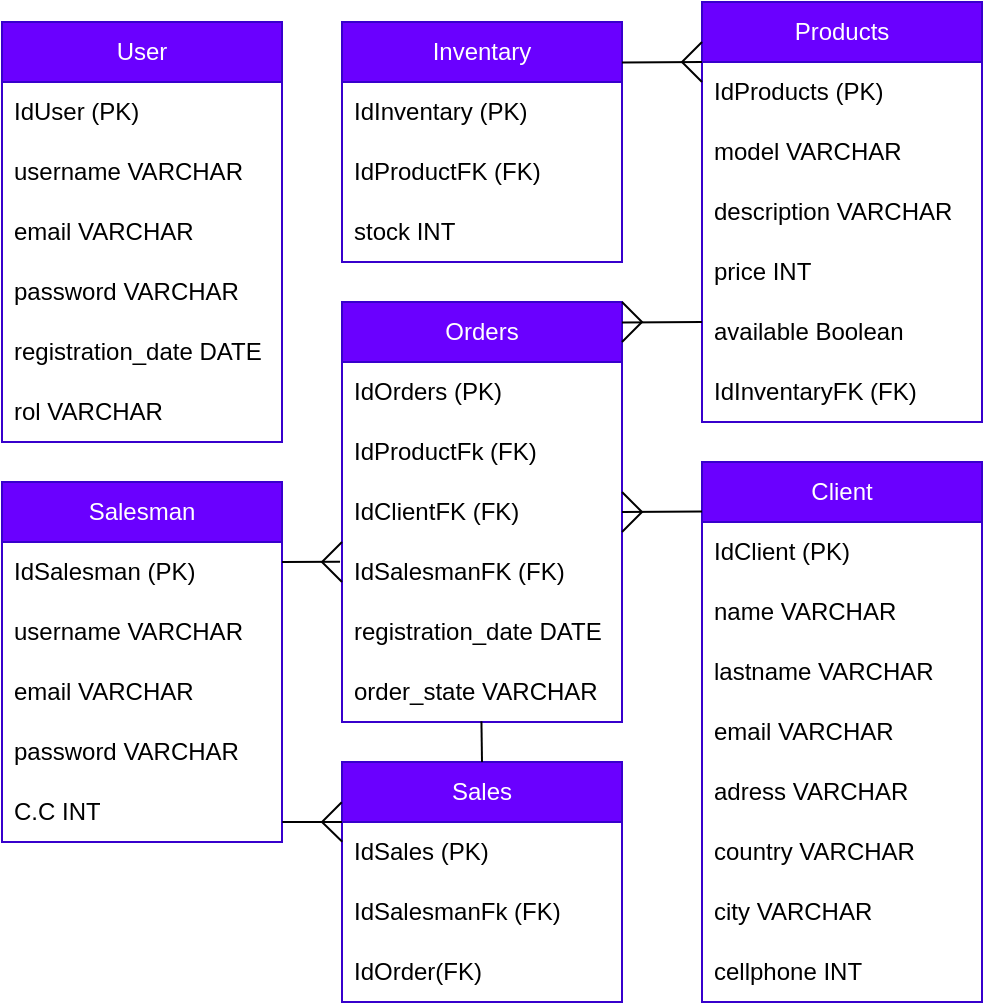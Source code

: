 <mxfile version="22.1.0" type="device">
  <diagram name="Page-1" id="mtxG1MMbezWTQSCf7ekx">
    <mxGraphModel dx="760" dy="500" grid="1" gridSize="10" guides="1" tooltips="1" connect="1" arrows="1" fold="1" page="1" pageScale="1" pageWidth="850" pageHeight="1100" math="0" shadow="0">
      <root>
        <mxCell id="0" />
        <mxCell id="1" parent="0" />
        <mxCell id="X2_RmJCHr09sVdHURLQ_-10" value="Sales" style="swimlane;fontStyle=0;childLayout=stackLayout;horizontal=1;startSize=30;horizontalStack=0;resizeParent=1;resizeParentMax=0;resizeLast=0;collapsible=1;marginBottom=0;whiteSpace=wrap;html=1;fillColor=#6a00ff;fontColor=#ffffff;strokeColor=#3700CC;" parent="1" vertex="1">
          <mxGeometry x="200" y="390" width="140" height="120" as="geometry" />
        </mxCell>
        <mxCell id="X2_RmJCHr09sVdHURLQ_-11" value="IdSales (PK)" style="text;align=left;verticalAlign=middle;spacingLeft=4;spacingRight=4;overflow=hidden;points=[[0,0.5],[1,0.5]];portConstraint=eastwest;rotatable=0;whiteSpace=wrap;html=1;fillColor=none;" parent="X2_RmJCHr09sVdHURLQ_-10" vertex="1">
          <mxGeometry y="30" width="140" height="30" as="geometry" />
        </mxCell>
        <mxCell id="X2_RmJCHr09sVdHURLQ_-12" value="IdSalesmanFk (FK)" style="text;fillColor=none;align=left;verticalAlign=middle;spacingLeft=4;spacingRight=4;overflow=hidden;points=[[0,0.5],[1,0.5]];portConstraint=eastwest;rotatable=0;whiteSpace=wrap;html=1;" parent="X2_RmJCHr09sVdHURLQ_-10" vertex="1">
          <mxGeometry y="60" width="140" height="30" as="geometry" />
        </mxCell>
        <mxCell id="X2_RmJCHr09sVdHURLQ_-13" value="IdOrder(FK)" style="text;strokeColor=none;fillColor=none;align=left;verticalAlign=middle;spacingLeft=4;spacingRight=4;overflow=hidden;points=[[0,0.5],[1,0.5]];portConstraint=eastwest;rotatable=0;whiteSpace=wrap;html=1;" parent="X2_RmJCHr09sVdHURLQ_-10" vertex="1">
          <mxGeometry y="90" width="140" height="30" as="geometry" />
        </mxCell>
        <mxCell id="eV3rNQRN6SpRKpjip2Vj-4" value="" style="endArrow=none;html=1;rounded=0;entryX=-0.001;entryY=0.168;entryDx=0;entryDy=0;entryPerimeter=0;exitX=0.001;exitY=0.33;exitDx=0;exitDy=0;exitPerimeter=0;" edge="1" parent="X2_RmJCHr09sVdHURLQ_-10" source="X2_RmJCHr09sVdHURLQ_-11" target="X2_RmJCHr09sVdHURLQ_-10">
          <mxGeometry width="50" height="50" relative="1" as="geometry">
            <mxPoint x="-10" y="40" as="sourcePoint" />
            <mxPoint x="-10" y="20" as="targetPoint" />
            <Array as="points">
              <mxPoint x="-10" y="30" />
            </Array>
          </mxGeometry>
        </mxCell>
        <mxCell id="X2_RmJCHr09sVdHURLQ_-14" value="Inventary" style="swimlane;fontStyle=0;childLayout=stackLayout;horizontal=1;startSize=30;horizontalStack=0;resizeParent=1;resizeParentMax=0;resizeLast=0;collapsible=1;marginBottom=0;whiteSpace=wrap;html=1;fillColor=#6a00ff;fontColor=#ffffff;strokeColor=#3700CC;" parent="1" vertex="1">
          <mxGeometry x="200" y="20" width="140" height="120" as="geometry" />
        </mxCell>
        <mxCell id="X2_RmJCHr09sVdHURLQ_-15" value="IdInventary (PK)" style="text;align=left;verticalAlign=middle;spacingLeft=4;spacingRight=4;overflow=hidden;points=[[0,0.5],[1,0.5]];portConstraint=eastwest;rotatable=0;whiteSpace=wrap;html=1;fillColor=none;" parent="X2_RmJCHr09sVdHURLQ_-14" vertex="1">
          <mxGeometry y="30" width="140" height="30" as="geometry" />
        </mxCell>
        <mxCell id="X2_RmJCHr09sVdHURLQ_-67" value="IdProductFK (FK)" style="text;strokeColor=none;fillColor=none;align=left;verticalAlign=middle;spacingLeft=4;spacingRight=4;overflow=hidden;points=[[0,0.5],[1,0.5]];portConstraint=eastwest;rotatable=0;whiteSpace=wrap;html=1;" parent="X2_RmJCHr09sVdHURLQ_-14" vertex="1">
          <mxGeometry y="60" width="140" height="30" as="geometry" />
        </mxCell>
        <mxCell id="X2_RmJCHr09sVdHURLQ_-17" value="stock INT" style="text;strokeColor=none;fillColor=none;align=left;verticalAlign=middle;spacingLeft=4;spacingRight=4;overflow=hidden;points=[[0,0.5],[1,0.5]];portConstraint=eastwest;rotatable=0;whiteSpace=wrap;html=1;" parent="X2_RmJCHr09sVdHURLQ_-14" vertex="1">
          <mxGeometry y="90" width="140" height="30" as="geometry" />
        </mxCell>
        <mxCell id="X2_RmJCHr09sVdHURLQ_-18" value="Orders" style="swimlane;fontStyle=0;childLayout=stackLayout;horizontal=1;startSize=30;horizontalStack=0;resizeParent=1;resizeParentMax=0;resizeLast=0;collapsible=1;marginBottom=0;whiteSpace=wrap;html=1;fillColor=#6a00ff;fontColor=#ffffff;strokeColor=#3700CC;" parent="1" vertex="1">
          <mxGeometry x="200" y="160" width="140" height="210" as="geometry" />
        </mxCell>
        <mxCell id="X2_RmJCHr09sVdHURLQ_-19" value="IdOrders (PK)" style="text;align=left;verticalAlign=middle;spacingLeft=4;spacingRight=4;overflow=hidden;points=[[0,0.5],[1,0.5]];portConstraint=eastwest;rotatable=0;whiteSpace=wrap;html=1;fillColor=none;" parent="X2_RmJCHr09sVdHURLQ_-18" vertex="1">
          <mxGeometry y="30" width="140" height="30" as="geometry" />
        </mxCell>
        <mxCell id="X2_RmJCHr09sVdHURLQ_-20" value="IdProductFk (FK)" style="text;fillColor=none;align=left;verticalAlign=middle;spacingLeft=4;spacingRight=4;overflow=hidden;points=[[0,0.5],[1,0.5]];portConstraint=eastwest;rotatable=0;whiteSpace=wrap;html=1;" parent="X2_RmJCHr09sVdHURLQ_-18" vertex="1">
          <mxGeometry y="60" width="140" height="30" as="geometry" />
        </mxCell>
        <mxCell id="X2_RmJCHr09sVdHURLQ_-21" value="IdClientFK (FK)" style="text;strokeColor=none;fillColor=none;align=left;verticalAlign=middle;spacingLeft=4;spacingRight=4;overflow=hidden;points=[[0,0.5],[1,0.5]];portConstraint=eastwest;rotatable=0;whiteSpace=wrap;html=1;" parent="X2_RmJCHr09sVdHURLQ_-18" vertex="1">
          <mxGeometry y="90" width="140" height="30" as="geometry" />
        </mxCell>
        <mxCell id="X2_RmJCHr09sVdHURLQ_-48" value="IdSalesmanFK (FK)" style="text;strokeColor=none;fillColor=none;align=left;verticalAlign=middle;spacingLeft=4;spacingRight=4;overflow=hidden;points=[[0,0.5],[1,0.5]];portConstraint=eastwest;rotatable=0;whiteSpace=wrap;html=1;" parent="X2_RmJCHr09sVdHURLQ_-18" vertex="1">
          <mxGeometry y="120" width="140" height="30" as="geometry" />
        </mxCell>
        <mxCell id="X2_RmJCHr09sVdHURLQ_-49" value="registration_date DATE" style="text;strokeColor=none;fillColor=none;align=left;verticalAlign=middle;spacingLeft=4;spacingRight=4;overflow=hidden;points=[[0,0.5],[1,0.5]];portConstraint=eastwest;rotatable=0;whiteSpace=wrap;html=1;" parent="X2_RmJCHr09sVdHURLQ_-18" vertex="1">
          <mxGeometry y="150" width="140" height="30" as="geometry" />
        </mxCell>
        <mxCell id="X2_RmJCHr09sVdHURLQ_-58" value="order_state VARCHAR" style="text;strokeColor=none;fillColor=none;align=left;verticalAlign=middle;spacingLeft=4;spacingRight=4;overflow=hidden;points=[[0,0.5],[1,0.5]];portConstraint=eastwest;rotatable=0;whiteSpace=wrap;html=1;" parent="X2_RmJCHr09sVdHURLQ_-18" vertex="1">
          <mxGeometry y="180" width="140" height="30" as="geometry" />
        </mxCell>
        <mxCell id="X2_RmJCHr09sVdHURLQ_-22" value="Products" style="swimlane;fontStyle=0;childLayout=stackLayout;horizontal=1;startSize=30;horizontalStack=0;resizeParent=1;resizeParentMax=0;resizeLast=0;collapsible=1;marginBottom=0;whiteSpace=wrap;html=1;fillColor=#6a00ff;fontColor=#ffffff;strokeColor=#3700CC;" parent="1" vertex="1">
          <mxGeometry x="380" y="10" width="140" height="210" as="geometry" />
        </mxCell>
        <mxCell id="X2_RmJCHr09sVdHURLQ_-23" value="IdProducts (PK)" style="text;align=left;verticalAlign=middle;spacingLeft=4;spacingRight=4;overflow=hidden;points=[[0,0.5],[1,0.5]];portConstraint=eastwest;rotatable=0;whiteSpace=wrap;html=1;fillColor=none;" parent="X2_RmJCHr09sVdHURLQ_-22" vertex="1">
          <mxGeometry y="30" width="140" height="30" as="geometry" />
        </mxCell>
        <mxCell id="X2_RmJCHr09sVdHURLQ_-24" value="model VARCHAR" style="text;fillColor=none;align=left;verticalAlign=middle;spacingLeft=4;spacingRight=4;overflow=hidden;points=[[0,0.5],[1,0.5]];portConstraint=eastwest;rotatable=0;whiteSpace=wrap;html=1;" parent="X2_RmJCHr09sVdHURLQ_-22" vertex="1">
          <mxGeometry y="60" width="140" height="30" as="geometry" />
        </mxCell>
        <mxCell id="X2_RmJCHr09sVdHURLQ_-25" value="description VARCHAR" style="text;strokeColor=none;fillColor=none;align=left;verticalAlign=middle;spacingLeft=4;spacingRight=4;overflow=hidden;points=[[0,0.5],[1,0.5]];portConstraint=eastwest;rotatable=0;whiteSpace=wrap;html=1;" parent="X2_RmJCHr09sVdHURLQ_-22" vertex="1">
          <mxGeometry y="90" width="140" height="30" as="geometry" />
        </mxCell>
        <mxCell id="X2_RmJCHr09sVdHURLQ_-39" value="price INT" style="text;strokeColor=none;fillColor=none;align=left;verticalAlign=middle;spacingLeft=4;spacingRight=4;overflow=hidden;points=[[0,0.5],[1,0.5]];portConstraint=eastwest;rotatable=0;whiteSpace=wrap;html=1;" parent="X2_RmJCHr09sVdHURLQ_-22" vertex="1">
          <mxGeometry y="120" width="140" height="30" as="geometry" />
        </mxCell>
        <mxCell id="X2_RmJCHr09sVdHURLQ_-68" value="available Boolean" style="text;strokeColor=none;fillColor=none;align=left;verticalAlign=middle;spacingLeft=4;spacingRight=4;overflow=hidden;points=[[0,0.5],[1,0.5]];portConstraint=eastwest;rotatable=0;whiteSpace=wrap;html=1;" parent="X2_RmJCHr09sVdHURLQ_-22" vertex="1">
          <mxGeometry y="150" width="140" height="30" as="geometry" />
        </mxCell>
        <mxCell id="X2_RmJCHr09sVdHURLQ_-41" value="IdInventaryFK (FK)" style="text;strokeColor=none;fillColor=none;align=left;verticalAlign=middle;spacingLeft=4;spacingRight=4;overflow=hidden;points=[[0,0.5],[1,0.5]];portConstraint=eastwest;rotatable=0;whiteSpace=wrap;html=1;" parent="X2_RmJCHr09sVdHURLQ_-22" vertex="1">
          <mxGeometry y="180" width="140" height="30" as="geometry" />
        </mxCell>
        <mxCell id="X2_RmJCHr09sVdHURLQ_-26" value="Client" style="swimlane;fontStyle=0;childLayout=stackLayout;horizontal=1;startSize=30;horizontalStack=0;resizeParent=1;resizeParentMax=0;resizeLast=0;collapsible=1;marginBottom=0;whiteSpace=wrap;html=1;fillColor=#6a00ff;fontColor=#ffffff;strokeColor=#3700CC;" parent="1" vertex="1">
          <mxGeometry x="380" y="240" width="140" height="270" as="geometry" />
        </mxCell>
        <mxCell id="X2_RmJCHr09sVdHURLQ_-27" value="IdClient (PK)" style="text;align=left;verticalAlign=middle;spacingLeft=4;spacingRight=4;overflow=hidden;points=[[0,0.5],[1,0.5]];portConstraint=eastwest;rotatable=0;whiteSpace=wrap;html=1;fillColor=none;" parent="X2_RmJCHr09sVdHURLQ_-26" vertex="1">
          <mxGeometry y="30" width="140" height="30" as="geometry" />
        </mxCell>
        <mxCell id="X2_RmJCHr09sVdHURLQ_-28" value="name VARCHAR" style="text;fillColor=none;align=left;verticalAlign=middle;spacingLeft=4;spacingRight=4;overflow=hidden;points=[[0,0.5],[1,0.5]];portConstraint=eastwest;rotatable=0;whiteSpace=wrap;html=1;" parent="X2_RmJCHr09sVdHURLQ_-26" vertex="1">
          <mxGeometry y="60" width="140" height="30" as="geometry" />
        </mxCell>
        <mxCell id="X2_RmJCHr09sVdHURLQ_-29" value="lastname VARCHAR" style="text;strokeColor=none;fillColor=none;align=left;verticalAlign=middle;spacingLeft=4;spacingRight=4;overflow=hidden;points=[[0,0.5],[1,0.5]];portConstraint=eastwest;rotatable=0;whiteSpace=wrap;html=1;" parent="X2_RmJCHr09sVdHURLQ_-26" vertex="1">
          <mxGeometry y="90" width="140" height="30" as="geometry" />
        </mxCell>
        <mxCell id="X2_RmJCHr09sVdHURLQ_-37" value="email VARCHAR" style="text;strokeColor=none;fillColor=none;align=left;verticalAlign=middle;spacingLeft=4;spacingRight=4;overflow=hidden;points=[[0,0.5],[1,0.5]];portConstraint=eastwest;rotatable=0;whiteSpace=wrap;html=1;" parent="X2_RmJCHr09sVdHURLQ_-26" vertex="1">
          <mxGeometry y="120" width="140" height="30" as="geometry" />
        </mxCell>
        <mxCell id="X2_RmJCHr09sVdHURLQ_-36" value="adress VARCHAR" style="text;strokeColor=none;fillColor=none;align=left;verticalAlign=middle;spacingLeft=4;spacingRight=4;overflow=hidden;points=[[0,0.5],[1,0.5]];portConstraint=eastwest;rotatable=0;whiteSpace=wrap;html=1;" parent="X2_RmJCHr09sVdHURLQ_-26" vertex="1">
          <mxGeometry y="150" width="140" height="30" as="geometry" />
        </mxCell>
        <mxCell id="X2_RmJCHr09sVdHURLQ_-50" value="country VARCHAR" style="text;strokeColor=none;fillColor=none;align=left;verticalAlign=middle;spacingLeft=4;spacingRight=4;overflow=hidden;points=[[0,0.5],[1,0.5]];portConstraint=eastwest;rotatable=0;whiteSpace=wrap;html=1;" parent="X2_RmJCHr09sVdHURLQ_-26" vertex="1">
          <mxGeometry y="180" width="140" height="30" as="geometry" />
        </mxCell>
        <mxCell id="X2_RmJCHr09sVdHURLQ_-51" value="city VARCHAR" style="text;strokeColor=none;fillColor=none;align=left;verticalAlign=middle;spacingLeft=4;spacingRight=4;overflow=hidden;points=[[0,0.5],[1,0.5]];portConstraint=eastwest;rotatable=0;whiteSpace=wrap;html=1;" parent="X2_RmJCHr09sVdHURLQ_-26" vertex="1">
          <mxGeometry y="210" width="140" height="30" as="geometry" />
        </mxCell>
        <mxCell id="X2_RmJCHr09sVdHURLQ_-38" value="cellphone INT" style="text;strokeColor=none;fillColor=none;align=left;verticalAlign=middle;spacingLeft=4;spacingRight=4;overflow=hidden;points=[[0,0.5],[1,0.5]];portConstraint=eastwest;rotatable=0;whiteSpace=wrap;html=1;" parent="X2_RmJCHr09sVdHURLQ_-26" vertex="1">
          <mxGeometry y="240" width="140" height="30" as="geometry" />
        </mxCell>
        <mxCell id="X2_RmJCHr09sVdHURLQ_-30" value="User" style="swimlane;fontStyle=0;childLayout=stackLayout;horizontal=1;startSize=30;horizontalStack=0;resizeParent=1;resizeParentMax=0;resizeLast=0;collapsible=1;marginBottom=0;whiteSpace=wrap;html=1;fillColor=#6a00ff;fontColor=#ffffff;strokeColor=#3700CC;" parent="1" vertex="1">
          <mxGeometry x="30" y="20" width="140" height="210" as="geometry" />
        </mxCell>
        <mxCell id="X2_RmJCHr09sVdHURLQ_-31" value="IdUser (PK)" style="text;align=left;verticalAlign=middle;spacingLeft=4;spacingRight=4;overflow=hidden;points=[[0,0.5],[1,0.5]];portConstraint=eastwest;rotatable=0;whiteSpace=wrap;html=1;fillColor=none;" parent="X2_RmJCHr09sVdHURLQ_-30" vertex="1">
          <mxGeometry y="30" width="140" height="30" as="geometry" />
        </mxCell>
        <mxCell id="X2_RmJCHr09sVdHURLQ_-32" value="username VARCHAR" style="text;fillColor=none;align=left;verticalAlign=middle;spacingLeft=4;spacingRight=4;overflow=hidden;points=[[0,0.5],[1,0.5]];portConstraint=eastwest;rotatable=0;whiteSpace=wrap;html=1;" parent="X2_RmJCHr09sVdHURLQ_-30" vertex="1">
          <mxGeometry y="60" width="140" height="30" as="geometry" />
        </mxCell>
        <mxCell id="X2_RmJCHr09sVdHURLQ_-33" value="email VARCHAR" style="text;strokeColor=none;fillColor=none;align=left;verticalAlign=middle;spacingLeft=4;spacingRight=4;overflow=hidden;points=[[0,0.5],[1,0.5]];portConstraint=eastwest;rotatable=0;whiteSpace=wrap;html=1;" parent="X2_RmJCHr09sVdHURLQ_-30" vertex="1">
          <mxGeometry y="90" width="140" height="30" as="geometry" />
        </mxCell>
        <mxCell id="X2_RmJCHr09sVdHURLQ_-34" value="password VARCHAR" style="text;strokeColor=none;fillColor=none;align=left;verticalAlign=middle;spacingLeft=4;spacingRight=4;overflow=hidden;points=[[0,0.5],[1,0.5]];portConstraint=eastwest;rotatable=0;whiteSpace=wrap;html=1;" parent="X2_RmJCHr09sVdHURLQ_-30" vertex="1">
          <mxGeometry y="120" width="140" height="30" as="geometry" />
        </mxCell>
        <mxCell id="X2_RmJCHr09sVdHURLQ_-35" value="registration_date DATE" style="text;strokeColor=none;fillColor=none;align=left;verticalAlign=middle;spacingLeft=4;spacingRight=4;overflow=hidden;points=[[0,0.5],[1,0.5]];portConstraint=eastwest;rotatable=0;whiteSpace=wrap;html=1;" parent="X2_RmJCHr09sVdHURLQ_-30" vertex="1">
          <mxGeometry y="150" width="140" height="30" as="geometry" />
        </mxCell>
        <mxCell id="X2_RmJCHr09sVdHURLQ_-66" value="rol VARCHAR" style="text;strokeColor=none;fillColor=none;align=left;verticalAlign=middle;spacingLeft=4;spacingRight=4;overflow=hidden;points=[[0,0.5],[1,0.5]];portConstraint=eastwest;rotatable=0;whiteSpace=wrap;html=1;" parent="X2_RmJCHr09sVdHURLQ_-30" vertex="1">
          <mxGeometry y="180" width="140" height="30" as="geometry" />
        </mxCell>
        <mxCell id="X2_RmJCHr09sVdHURLQ_-42" value="Salesman" style="swimlane;fontStyle=0;childLayout=stackLayout;horizontal=1;startSize=30;horizontalStack=0;resizeParent=1;resizeParentMax=0;resizeLast=0;collapsible=1;marginBottom=0;whiteSpace=wrap;html=1;fillColor=#6a00ff;fontColor=#ffffff;strokeColor=#3700CC;" parent="1" vertex="1">
          <mxGeometry x="30" y="250" width="140" height="180" as="geometry" />
        </mxCell>
        <mxCell id="X2_RmJCHr09sVdHURLQ_-43" value="IdSalesman (PK)" style="text;align=left;verticalAlign=middle;spacingLeft=4;spacingRight=4;overflow=hidden;points=[[0,0.5],[1,0.5]];portConstraint=eastwest;rotatable=0;whiteSpace=wrap;html=1;fillColor=none;" parent="X2_RmJCHr09sVdHURLQ_-42" vertex="1">
          <mxGeometry y="30" width="140" height="30" as="geometry" />
        </mxCell>
        <mxCell id="X2_RmJCHr09sVdHURLQ_-44" value="username VARCHAR" style="text;fillColor=none;align=left;verticalAlign=middle;spacingLeft=4;spacingRight=4;overflow=hidden;points=[[0,0.5],[1,0.5]];portConstraint=eastwest;rotatable=0;whiteSpace=wrap;html=1;" parent="X2_RmJCHr09sVdHURLQ_-42" vertex="1">
          <mxGeometry y="60" width="140" height="30" as="geometry" />
        </mxCell>
        <mxCell id="X2_RmJCHr09sVdHURLQ_-45" value="email VARCHAR" style="text;strokeColor=none;fillColor=none;align=left;verticalAlign=middle;spacingLeft=4;spacingRight=4;overflow=hidden;points=[[0,0.5],[1,0.5]];portConstraint=eastwest;rotatable=0;whiteSpace=wrap;html=1;" parent="X2_RmJCHr09sVdHURLQ_-42" vertex="1">
          <mxGeometry y="90" width="140" height="30" as="geometry" />
        </mxCell>
        <mxCell id="X2_RmJCHr09sVdHURLQ_-46" value="password VARCHAR" style="text;strokeColor=none;fillColor=none;align=left;verticalAlign=middle;spacingLeft=4;spacingRight=4;overflow=hidden;points=[[0,0.5],[1,0.5]];portConstraint=eastwest;rotatable=0;whiteSpace=wrap;html=1;" parent="X2_RmJCHr09sVdHURLQ_-42" vertex="1">
          <mxGeometry y="120" width="140" height="30" as="geometry" />
        </mxCell>
        <mxCell id="X2_RmJCHr09sVdHURLQ_-47" value="C.C INT" style="text;strokeColor=none;fillColor=none;align=left;verticalAlign=middle;spacingLeft=4;spacingRight=4;overflow=hidden;points=[[0,0.5],[1,0.5]];portConstraint=eastwest;rotatable=0;whiteSpace=wrap;html=1;" parent="X2_RmJCHr09sVdHURLQ_-42" vertex="1">
          <mxGeometry y="150" width="140" height="30" as="geometry" />
        </mxCell>
        <mxCell id="X2_RmJCHr09sVdHURLQ_-59" value="" style="endArrow=none;html=1;rounded=0;entryX=-0.007;entryY=0.33;entryDx=0;entryDy=0;entryPerimeter=0;" parent="1" target="X2_RmJCHr09sVdHURLQ_-48" edge="1">
          <mxGeometry width="50" height="50" relative="1" as="geometry">
            <mxPoint x="170" y="290" as="sourcePoint" />
            <mxPoint x="220" y="240" as="targetPoint" />
          </mxGeometry>
        </mxCell>
        <mxCell id="X2_RmJCHr09sVdHURLQ_-61" value="" style="endArrow=none;html=1;rounded=0;entryX=-0.007;entryY=0.33;entryDx=0;entryDy=0;entryPerimeter=0;exitX=1;exitY=0.5;exitDx=0;exitDy=0;" parent="1" source="X2_RmJCHr09sVdHURLQ_-21" edge="1">
          <mxGeometry width="50" height="50" relative="1" as="geometry">
            <mxPoint x="351" y="264.76" as="sourcePoint" />
            <mxPoint x="380" y="264.76" as="targetPoint" />
          </mxGeometry>
        </mxCell>
        <mxCell id="X2_RmJCHr09sVdHURLQ_-62" value="" style="endArrow=none;html=1;rounded=0;exitX=0.5;exitY=0;exitDx=0;exitDy=0;entryX=0.498;entryY=0.989;entryDx=0;entryDy=0;entryPerimeter=0;" parent="1" source="X2_RmJCHr09sVdHURLQ_-10" target="X2_RmJCHr09sVdHURLQ_-58" edge="1">
          <mxGeometry width="50" height="50" relative="1" as="geometry">
            <mxPoint x="255.5" y="380" as="sourcePoint" />
            <mxPoint x="270" y="380" as="targetPoint" />
          </mxGeometry>
        </mxCell>
        <mxCell id="X2_RmJCHr09sVdHURLQ_-63" value="" style="endArrow=none;html=1;rounded=0;entryX=-0.007;entryY=0.33;entryDx=0;entryDy=0;entryPerimeter=0;exitX=1.001;exitY=0.667;exitDx=0;exitDy=0;exitPerimeter=0;" parent="1" edge="1" source="X2_RmJCHr09sVdHURLQ_-47">
          <mxGeometry width="50" height="50" relative="1" as="geometry">
            <mxPoint x="171" y="420" as="sourcePoint" />
            <mxPoint x="200" y="420" as="targetPoint" />
          </mxGeometry>
        </mxCell>
        <mxCell id="X2_RmJCHr09sVdHURLQ_-65" value="" style="endArrow=none;html=1;rounded=0;entryX=-0.007;entryY=0.33;entryDx=0;entryDy=0;entryPerimeter=0;exitX=1;exitY=0.5;exitDx=0;exitDy=0;" parent="1" edge="1">
          <mxGeometry width="50" height="50" relative="1" as="geometry">
            <mxPoint x="340" y="170.24" as="sourcePoint" />
            <mxPoint x="380" y="170" as="targetPoint" />
          </mxGeometry>
        </mxCell>
        <mxCell id="X2_RmJCHr09sVdHURLQ_-69" value="" style="endArrow=none;html=1;rounded=0;entryX=-0.007;entryY=0.33;entryDx=0;entryDy=0;entryPerimeter=0;exitX=1;exitY=0.5;exitDx=0;exitDy=0;" parent="1" edge="1">
          <mxGeometry width="50" height="50" relative="1" as="geometry">
            <mxPoint x="340" y="40.24" as="sourcePoint" />
            <mxPoint x="380" y="40" as="targetPoint" />
          </mxGeometry>
        </mxCell>
        <mxCell id="eV3rNQRN6SpRKpjip2Vj-5" value="" style="endArrow=none;html=1;rounded=0;" edge="1" parent="1">
          <mxGeometry width="50" height="50" relative="1" as="geometry">
            <mxPoint x="340" y="275" as="sourcePoint" />
            <mxPoint x="340" y="255" as="targetPoint" />
            <Array as="points">
              <mxPoint x="350" y="265" />
            </Array>
          </mxGeometry>
        </mxCell>
        <mxCell id="eV3rNQRN6SpRKpjip2Vj-8" value="" style="endArrow=none;html=1;rounded=0;" edge="1" parent="1">
          <mxGeometry width="50" height="50" relative="1" as="geometry">
            <mxPoint x="340" y="180" as="sourcePoint" />
            <mxPoint x="340" y="160" as="targetPoint" />
            <Array as="points">
              <mxPoint x="350" y="170" />
            </Array>
          </mxGeometry>
        </mxCell>
        <mxCell id="eV3rNQRN6SpRKpjip2Vj-10" value="" style="endArrow=none;html=1;rounded=0;entryX=-0.001;entryY=0.168;entryDx=0;entryDy=0;entryPerimeter=0;exitX=0.001;exitY=0.33;exitDx=0;exitDy=0;exitPerimeter=0;" edge="1" parent="1">
          <mxGeometry width="50" height="50" relative="1" as="geometry">
            <mxPoint x="200" y="300" as="sourcePoint" />
            <mxPoint x="200" y="280" as="targetPoint" />
            <Array as="points">
              <mxPoint x="190" y="290" />
            </Array>
          </mxGeometry>
        </mxCell>
        <mxCell id="eV3rNQRN6SpRKpjip2Vj-12" value="" style="endArrow=none;html=1;rounded=0;entryX=-0.001;entryY=0.168;entryDx=0;entryDy=0;entryPerimeter=0;exitX=0.001;exitY=0.33;exitDx=0;exitDy=0;exitPerimeter=0;" edge="1" parent="1">
          <mxGeometry width="50" height="50" relative="1" as="geometry">
            <mxPoint x="380" y="50" as="sourcePoint" />
            <mxPoint x="380" y="30" as="targetPoint" />
            <Array as="points">
              <mxPoint x="370" y="40" />
            </Array>
          </mxGeometry>
        </mxCell>
      </root>
    </mxGraphModel>
  </diagram>
</mxfile>
